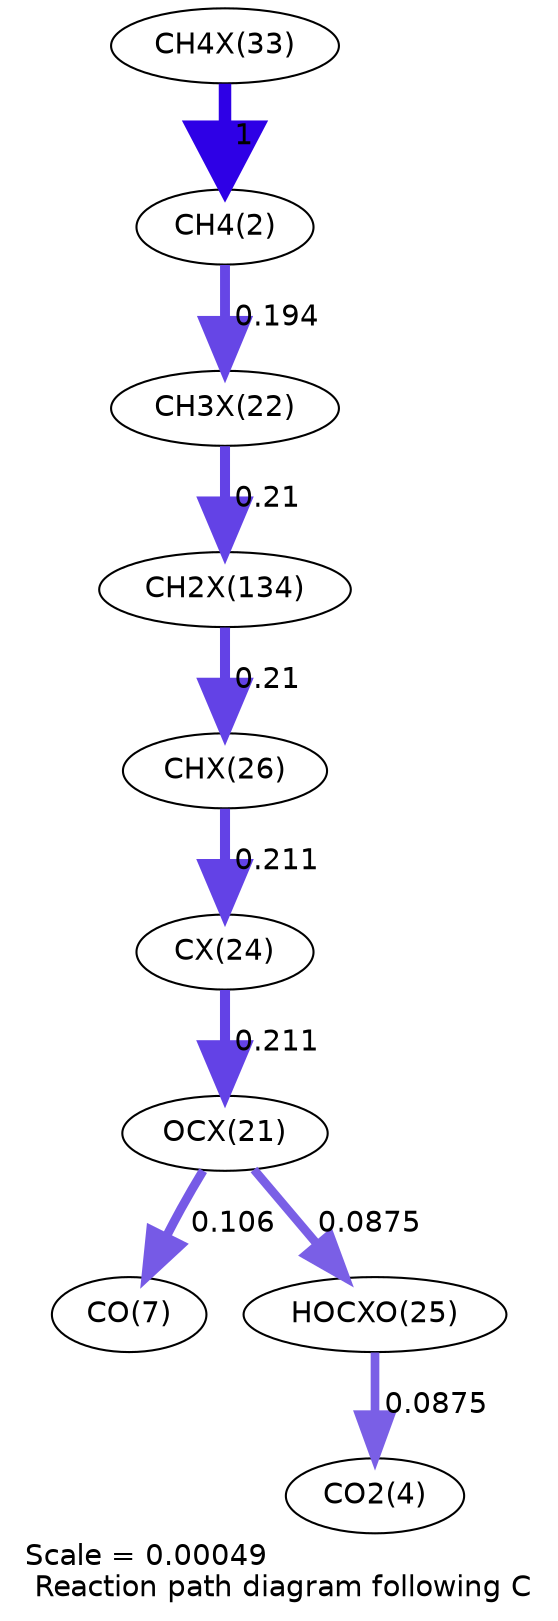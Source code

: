digraph reaction_paths {
center=1;
s32 -> s4[fontname="Helvetica", penwidth=6, arrowsize=3, color="0.7, 1.5, 0.9"
, label=" 1"];
s4 -> s26[fontname="Helvetica", penwidth=4.76, arrowsize=2.38, color="0.7, 0.694, 0.9"
, label=" 0.194"];
s26 -> s41[fontname="Helvetica", penwidth=4.82, arrowsize=2.41, color="0.7, 0.71, 0.9"
, label=" 0.21"];
s41 -> s30[fontname="Helvetica", penwidth=4.82, arrowsize=2.41, color="0.7, 0.71, 0.9"
, label=" 0.21"];
s30 -> s28[fontname="Helvetica", penwidth=4.83, arrowsize=2.41, color="0.7, 0.711, 0.9"
, label=" 0.211"];
s28 -> s25[fontname="Helvetica", penwidth=4.83, arrowsize=2.41, color="0.7, 0.711, 0.9"
, label=" 0.211"];
s25 -> s9[fontname="Helvetica", penwidth=4.31, arrowsize=2.15, color="0.7, 0.606, 0.9"
, label=" 0.106"];
s25 -> s29[fontname="Helvetica", penwidth=4.16, arrowsize=2.08, color="0.7, 0.587, 0.9"
, label=" 0.0875"];
s29 -> s6[fontname="Helvetica", penwidth=4.16, arrowsize=2.08, color="0.7, 0.587, 0.9"
, label=" 0.0875"];
s4 [ fontname="Helvetica", label="CH4(2)"];
s6 [ fontname="Helvetica", label="CO2(4)"];
s9 [ fontname="Helvetica", label="CO(7)"];
s25 [ fontname="Helvetica", label="OCX(21)"];
s26 [ fontname="Helvetica", label="CH3X(22)"];
s28 [ fontname="Helvetica", label="CX(24)"];
s29 [ fontname="Helvetica", label="HOCXO(25)"];
s30 [ fontname="Helvetica", label="CHX(26)"];
s32 [ fontname="Helvetica", label="CH4X(33)"];
s41 [ fontname="Helvetica", label="CH2X(134)"];
 label = "Scale = 0.00049\l Reaction path diagram following C";
 fontname = "Helvetica";
}
